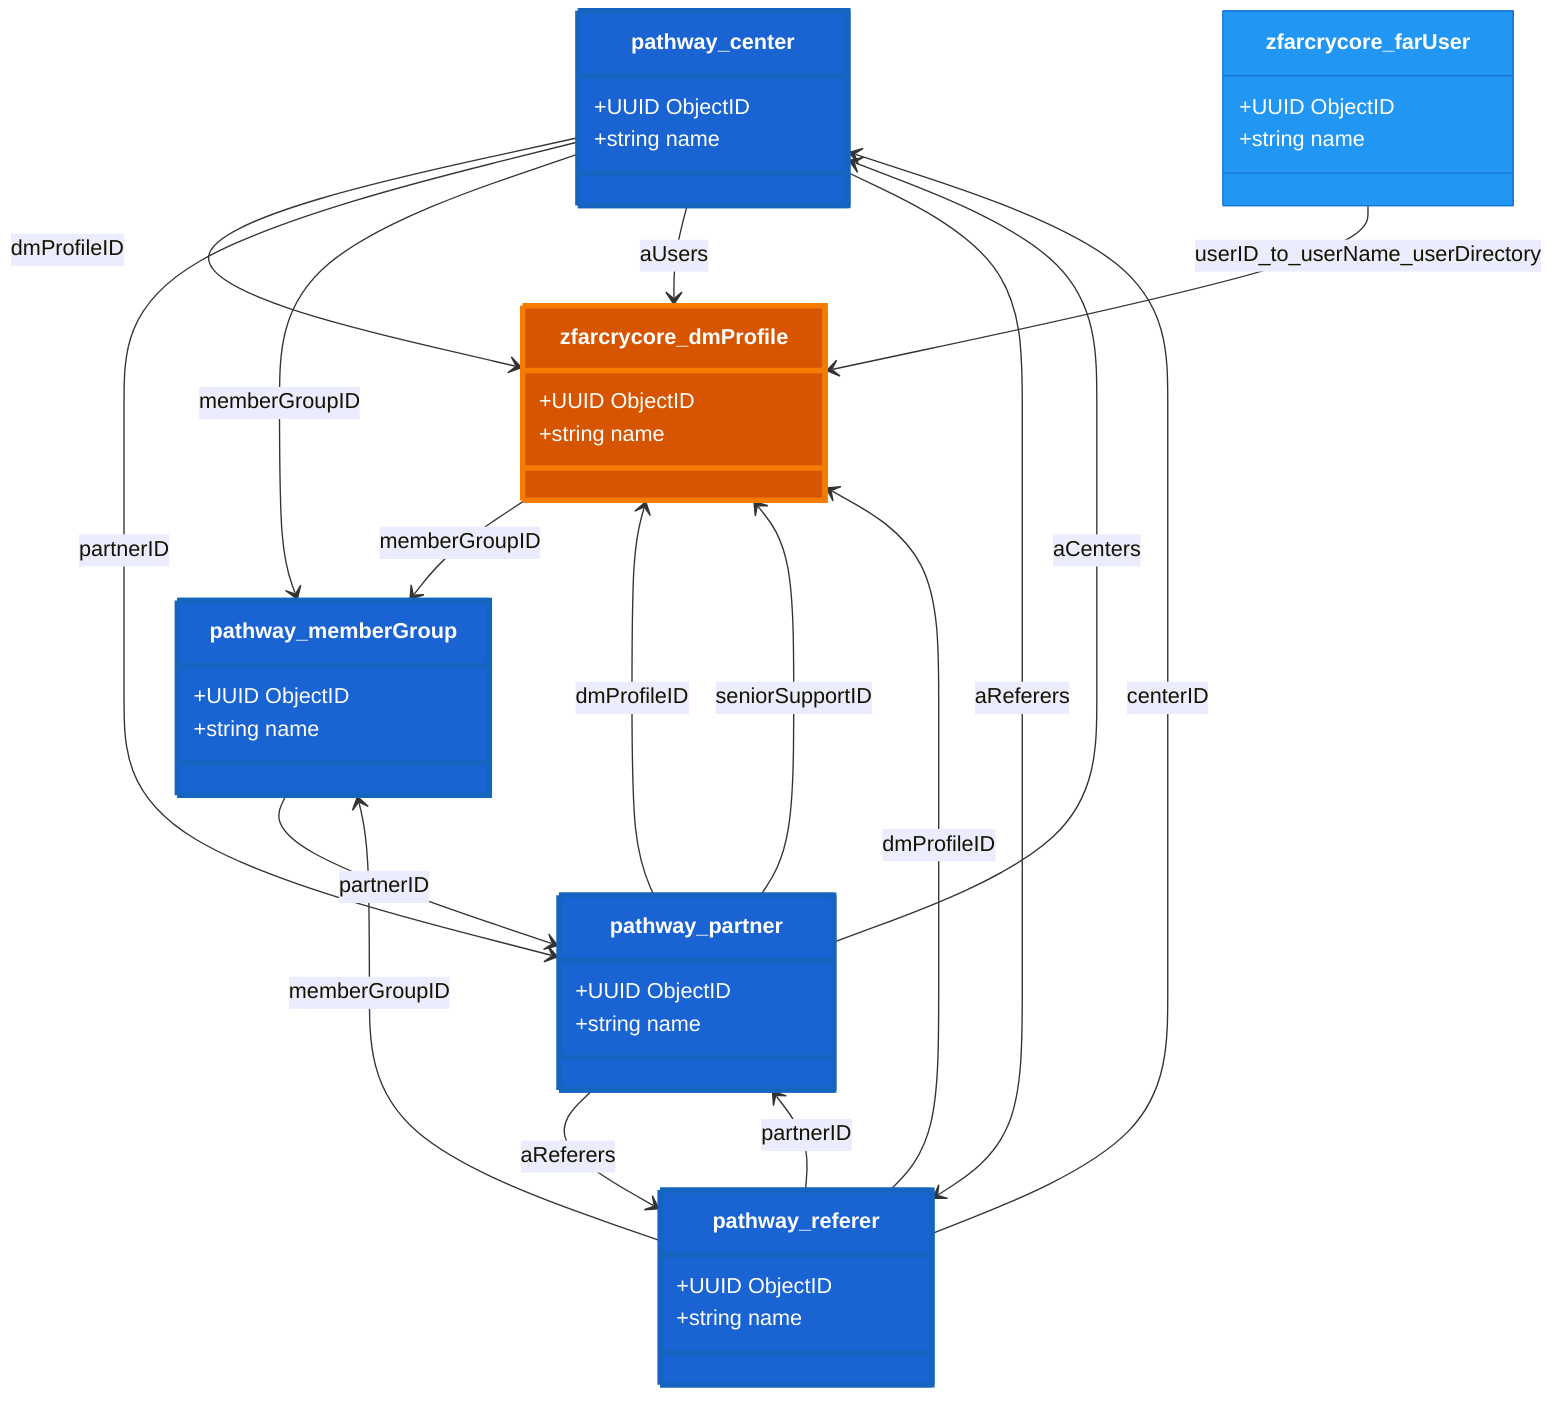 classDiagram
    %% Parameters:
%%   Focus: dmProfile
%%   Domains: participant
%%   Chart Type: Class
    class pathway_center {
        +UUID ObjectID
        +string name
    }

    class pathway_memberGroup {
        +UUID ObjectID
        +string name
    }

    class pathway_partner {
        +UUID ObjectID
        +string name
    }

    class pathway_referer {
        +UUID ObjectID
        +string name
    }

    class zfarcrycore_dmProfile {
        +UUID ObjectID
        +string name
    }

    pathway_center --> zfarcrycore_dmProfile : dmProfileID
    pathway_center --> pathway_partner : partnerID
    pathway_center --> pathway_memberGroup : memberGroupID
    pathway_memberGroup --> pathway_partner : partnerID
    pathway_partner --> zfarcrycore_dmProfile : dmProfileID
    pathway_partner --> zfarcrycore_dmProfile : seniorSupportID
    pathway_referer --> zfarcrycore_dmProfile : dmProfileID
    pathway_referer --> pathway_partner : partnerID
    pathway_referer --> pathway_memberGroup : memberGroupID
    pathway_referer --> pathway_center : centerID
    zfarcrycore_dmProfile --> pathway_memberGroup : memberGroupID
    pathway_center --> zfarcrycore_dmProfile : aUsers
    pathway_center --> pathway_referer : aReferers
    pathway_partner --> pathway_center : aCenters
    pathway_partner --> pathway_referer : aReferers

    %% Special Joins
    zfarcrycore_farUser --> zfarcrycore_dmProfile : userID_to_userName_userDirectory
    %% End Special Joins

    class zfarcrycore_farUser {
        +UUID ObjectID
        +string name
    }


    %% Entity Styling
    style pathway_center fill:#1963d2,stroke:#1565c0,stroke-width:4px,color:#fff
    style pathway_memberGroup fill:#1963d2,stroke:#1565c0,stroke-width:4px,color:#fff
    style pathway_partner fill:#1963d2,stroke:#1565c0,stroke-width:4px,color:#fff
    style pathway_referer fill:#1963d2,stroke:#1565c0,stroke-width:4px,color:#fff
    style zfarcrycore_dmProfile fill:#d75500,stroke:#f57c00,stroke-width:4px,color:#fff
    style zfarcrycore_farUser fill:#2196f3,stroke:#1976d2,stroke-width:1px,color:#fff